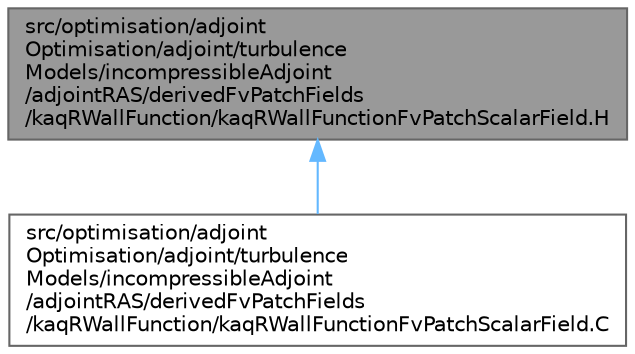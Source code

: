 digraph "src/optimisation/adjointOptimisation/adjoint/turbulenceModels/incompressibleAdjoint/adjointRAS/derivedFvPatchFields/kaqRWallFunction/kaqRWallFunctionFvPatchScalarField.H"
{
 // LATEX_PDF_SIZE
  bgcolor="transparent";
  edge [fontname=Helvetica,fontsize=10,labelfontname=Helvetica,labelfontsize=10];
  node [fontname=Helvetica,fontsize=10,shape=box,height=0.2,width=0.4];
  Node1 [id="Node000001",label="src/optimisation/adjoint\lOptimisation/adjoint/turbulence\lModels/incompressibleAdjoint\l/adjointRAS/derivedFvPatchFields\l/kaqRWallFunction/kaqRWallFunctionFvPatchScalarField.H",height=0.2,width=0.4,color="gray40", fillcolor="grey60", style="filled", fontcolor="black",tooltip=" "];
  Node1 -> Node2 [id="edge1_Node000001_Node000002",dir="back",color="steelblue1",style="solid",tooltip=" "];
  Node2 [id="Node000002",label="src/optimisation/adjoint\lOptimisation/adjoint/turbulence\lModels/incompressibleAdjoint\l/adjointRAS/derivedFvPatchFields\l/kaqRWallFunction/kaqRWallFunctionFvPatchScalarField.C",height=0.2,width=0.4,color="grey40", fillcolor="white", style="filled",URL="$kaqRWallFunctionFvPatchScalarField_8C.html",tooltip=" "];
}
